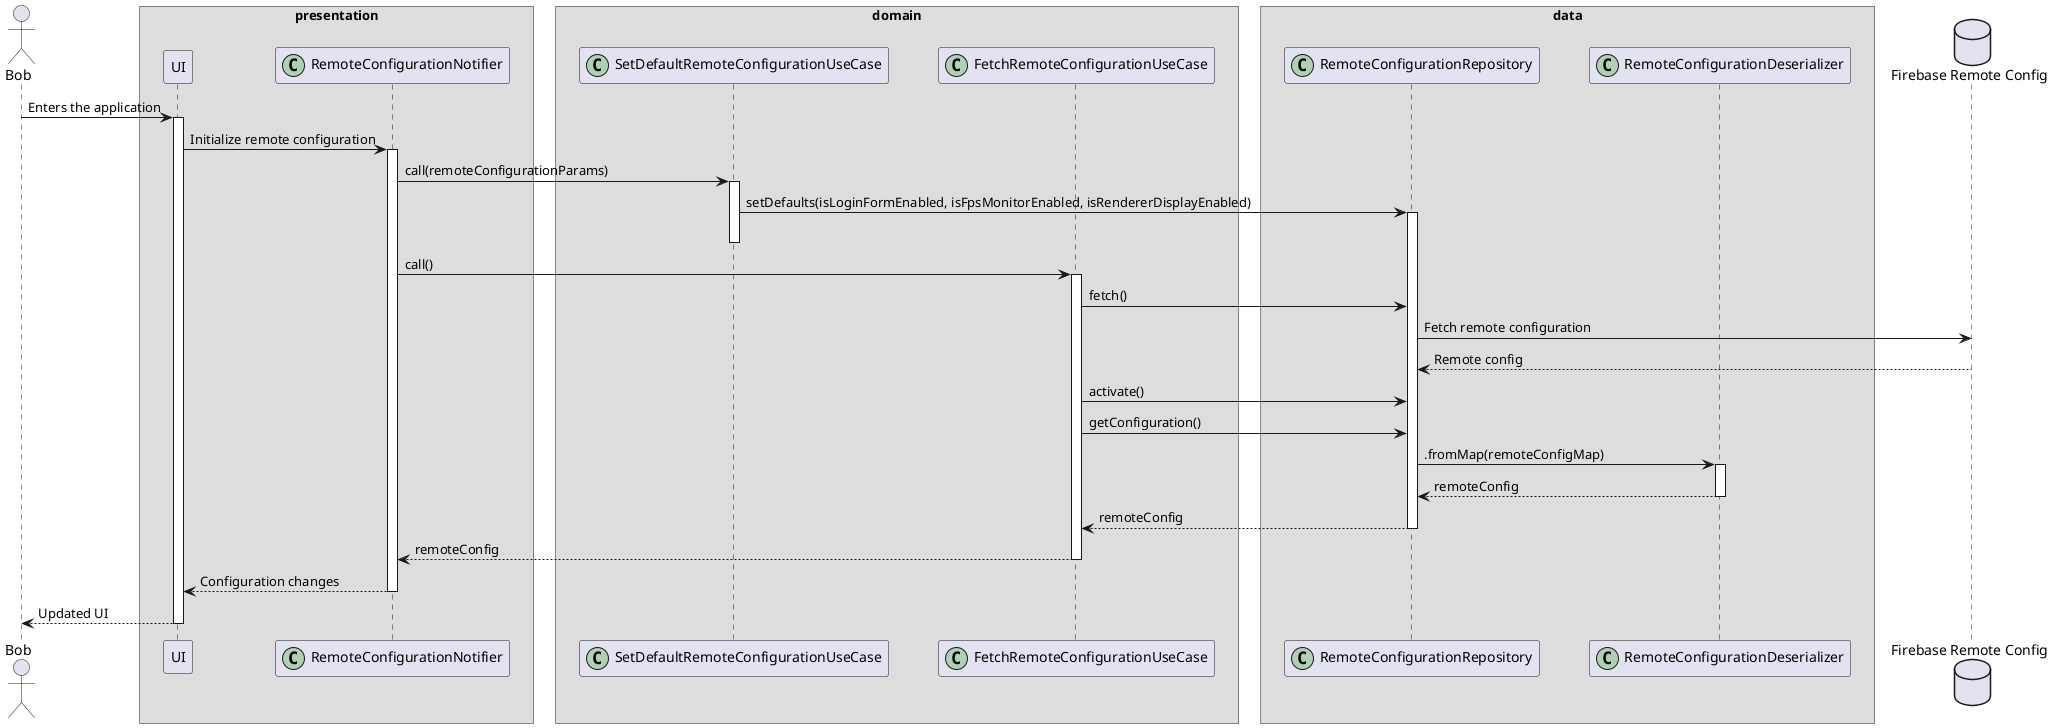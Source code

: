 @startuml remote_config_sequence_diagram
skinparam ParticipantPadding 20
skinparam BoxPadding 10

actor Bob

box "presentation"
participant UI
participant RemoteConfigurationNotifier << (C,#ADD1B2) >>
end box

box "domain"
participant SetDefaultRemoteConfigurationUseCase << (C,#ADD1B2) >>
participant FetchRemoteConfigurationUseCase << (C,#ADD1B2) >>
end box

box "data"
participant RemoteConfigurationRepository << (C,#ADD1B2) >>
participant RemoteConfigurationDeserializer << (C,#ADD1B2) >>
end box

database "Firebase Remote Config" as FRC

Bob -> UI : Enters the application
activate UI

UI -> RemoteConfigurationNotifier : Initialize remote configuration
activate RemoteConfigurationNotifier

RemoteConfigurationNotifier -> SetDefaultRemoteConfigurationUseCase : call(remoteConfigurationParams)
activate SetDefaultRemoteConfigurationUseCase

SetDefaultRemoteConfigurationUseCase -> RemoteConfigurationRepository : setDefaults(isLoginFormEnabled, isFpsMonitorEnabled, isRendererDisplayEnabled)
activate RemoteConfigurationRepository
deactivate SetDefaultRemoteConfigurationUseCase

RemoteConfigurationNotifier -> FetchRemoteConfigurationUseCase : call()
activate FetchRemoteConfigurationUseCase

FetchRemoteConfigurationUseCase -> RemoteConfigurationRepository : fetch()

RemoteConfigurationRepository -> FRC : Fetch remote configuration

FRC --> RemoteConfigurationRepository : Remote config

FetchRemoteConfigurationUseCase -> RemoteConfigurationRepository : activate()
FetchRemoteConfigurationUseCase -> RemoteConfigurationRepository : getConfiguration()

RemoteConfigurationRepository -> RemoteConfigurationDeserializer : .fromMap(remoteConfigMap)
activate RemoteConfigurationDeserializer

RemoteConfigurationDeserializer --> RemoteConfigurationRepository : remoteConfig
deactivate RemoteConfigurationDeserializer

RemoteConfigurationRepository --> FetchRemoteConfigurationUseCase : remoteConfig
deactivate RemoteConfigurationRepository

FetchRemoteConfigurationUseCase --> RemoteConfigurationNotifier : remoteConfig
deactivate FetchRemoteConfigurationUseCase

RemoteConfigurationNotifier --> UI : Configuration changes
deactivate RemoteConfigurationNotifier

UI --> Bob : Updated UI
deactivate UI

@enduml
